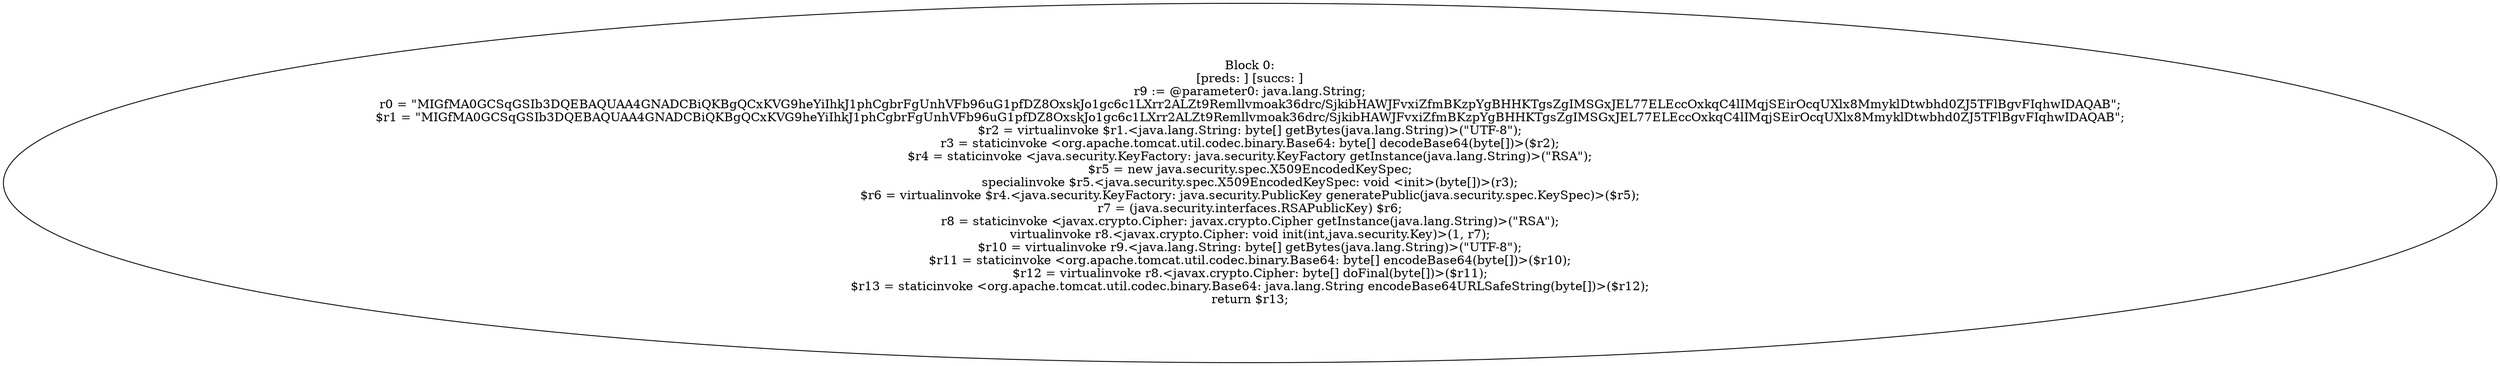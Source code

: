 digraph "unitGraph" {
    "Block 0:
[preds: ] [succs: ]
r9 := @parameter0: java.lang.String;
r0 = \"MIGfMA0GCSqGSIb3DQEBAQUAA4GNADCBiQKBgQCxKVG9heYiIhkJ1phCgbrFgUnhVFb96uG1pfDZ8OxskJo1gc6c1LXrr2ALZt9Remllvmoak36drc/SjkibHAWJFvxiZfmBKzpYgBHHKTgsZgIMSGxJEL77ELEccOxkqC4lIMqjSEirOcqUXlx8MmyklDtwbhd0ZJ5TFlBgvFIqhwIDAQAB\";
$r1 = \"MIGfMA0GCSqGSIb3DQEBAQUAA4GNADCBiQKBgQCxKVG9heYiIhkJ1phCgbrFgUnhVFb96uG1pfDZ8OxskJo1gc6c1LXrr2ALZt9Remllvmoak36drc/SjkibHAWJFvxiZfmBKzpYgBHHKTgsZgIMSGxJEL77ELEccOxkqC4lIMqjSEirOcqUXlx8MmyklDtwbhd0ZJ5TFlBgvFIqhwIDAQAB\";
$r2 = virtualinvoke $r1.<java.lang.String: byte[] getBytes(java.lang.String)>(\"UTF-8\");
r3 = staticinvoke <org.apache.tomcat.util.codec.binary.Base64: byte[] decodeBase64(byte[])>($r2);
$r4 = staticinvoke <java.security.KeyFactory: java.security.KeyFactory getInstance(java.lang.String)>(\"RSA\");
$r5 = new java.security.spec.X509EncodedKeySpec;
specialinvoke $r5.<java.security.spec.X509EncodedKeySpec: void <init>(byte[])>(r3);
$r6 = virtualinvoke $r4.<java.security.KeyFactory: java.security.PublicKey generatePublic(java.security.spec.KeySpec)>($r5);
r7 = (java.security.interfaces.RSAPublicKey) $r6;
r8 = staticinvoke <javax.crypto.Cipher: javax.crypto.Cipher getInstance(java.lang.String)>(\"RSA\");
virtualinvoke r8.<javax.crypto.Cipher: void init(int,java.security.Key)>(1, r7);
$r10 = virtualinvoke r9.<java.lang.String: byte[] getBytes(java.lang.String)>(\"UTF-8\");
$r11 = staticinvoke <org.apache.tomcat.util.codec.binary.Base64: byte[] encodeBase64(byte[])>($r10);
$r12 = virtualinvoke r8.<javax.crypto.Cipher: byte[] doFinal(byte[])>($r11);
$r13 = staticinvoke <org.apache.tomcat.util.codec.binary.Base64: java.lang.String encodeBase64URLSafeString(byte[])>($r12);
return $r13;
"
}
